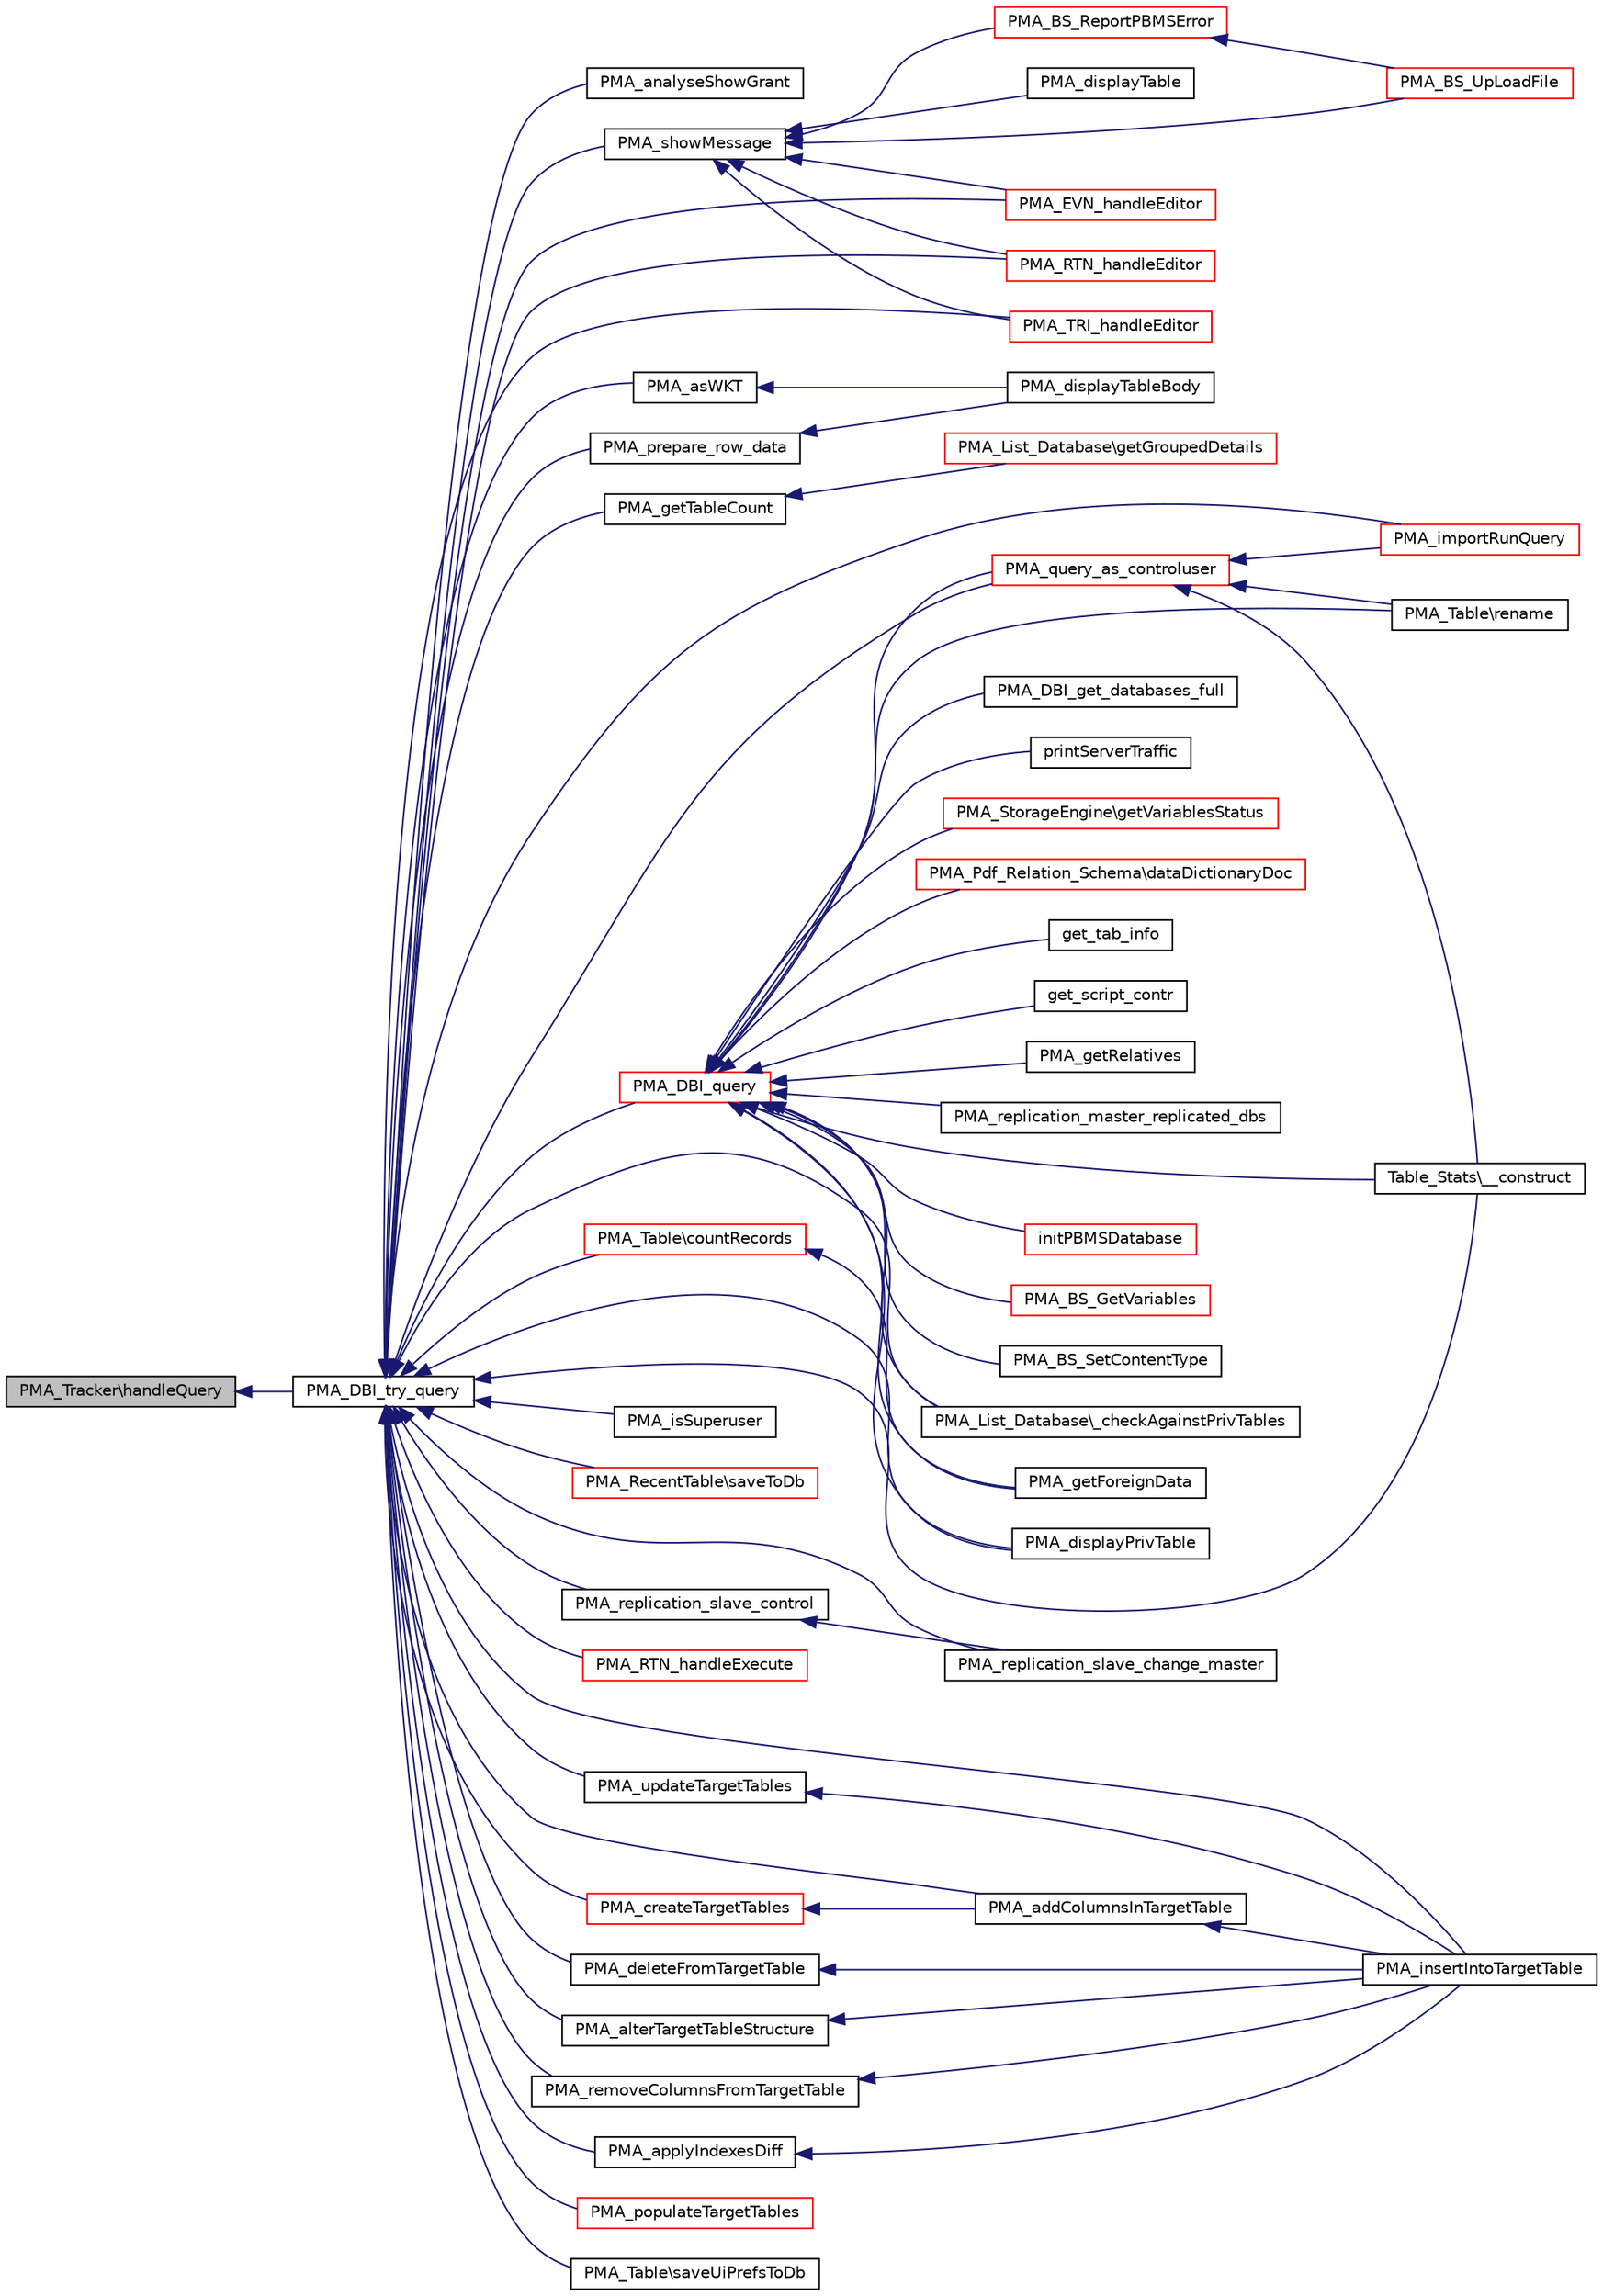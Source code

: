 digraph G
{
  edge [fontname="Helvetica",fontsize="10",labelfontname="Helvetica",labelfontsize="10"];
  node [fontname="Helvetica",fontsize="10",shape=record];
  rankdir="LR";
  Node1 [label="PMA_Tracker\\handleQuery",height=0.2,width=0.4,color="black", fillcolor="grey75", style="filled" fontcolor="black"];
  Node1 -> Node2 [dir="back",color="midnightblue",fontsize="10",style="solid",fontname="Helvetica"];
  Node2 [label="PMA_DBI_try_query",height=0.2,width=0.4,color="black", fillcolor="white", style="filled",URL="$database__interface_8lib_8php.html#af4f8622d2f5df7858e4e6ca425ac0274",tooltip="runs a query and returns the result"];
  Node2 -> Node3 [dir="back",color="midnightblue",fontsize="10",style="solid",fontname="Helvetica"];
  Node3 [label="PMA_analyseShowGrant",height=0.2,width=0.4,color="black", fillcolor="white", style="filled",URL="$check__user__privileges_8lib_8php.html#a7e5034bdb6b887bec23b89c3f5db71b2",tooltip="sets privilege information extracted from SHOW GRANTS result"];
  Node2 -> Node4 [dir="back",color="midnightblue",fontsize="10",style="solid",fontname="Helvetica"];
  Node4 [label="PMA_showMessage",height=0.2,width=0.4,color="black", fillcolor="white", style="filled",URL="$common_8lib_8php.html#ac856542e67ea0192bc0fc7fd1fb21d09",tooltip="displays the message and the query usually the message is the result of the query executed..."];
  Node4 -> Node5 [dir="back",color="midnightblue",fontsize="10",style="solid",fontname="Helvetica"];
  Node5 [label="PMA_BS_ReportPBMSError",height=0.2,width=0.4,color="red", fillcolor="white", style="filled",URL="$blobstreaming_8lib_8php.html#afd189175fc3a153d7519dc5aae546d50",tooltip="Retrieves and shows PBMS error."];
  Node5 -> Node6 [dir="back",color="midnightblue",fontsize="10",style="solid",fontname="Helvetica"];
  Node6 [label="PMA_BS_UpLoadFile",height=0.2,width=0.4,color="red", fillcolor="white", style="filled",URL="$blobstreaming_8lib_8php.html#a987ba4328adf59f089fd1bdc7b04fd32"];
  Node4 -> Node6 [dir="back",color="midnightblue",fontsize="10",style="solid",fontname="Helvetica"];
  Node4 -> Node7 [dir="back",color="midnightblue",fontsize="10",style="solid",fontname="Helvetica"];
  Node7 [label="PMA_displayTable",height=0.2,width=0.4,color="black", fillcolor="white", style="filled",URL="$display__tbl_8lib_8php.html#ab64d4328beb5bc6b0a62abfa39fb447a",tooltip="Displays a table of results returned by a SQL query."];
  Node4 -> Node8 [dir="back",color="midnightblue",fontsize="10",style="solid",fontname="Helvetica"];
  Node8 [label="PMA_EVN_handleEditor",height=0.2,width=0.4,color="red", fillcolor="white", style="filled",URL="$rte__events_8lib_8php.html#a9eb0f568d20bcb34761a1862b658d094",tooltip="Handles editor requests for adding or editing an item."];
  Node4 -> Node9 [dir="back",color="midnightblue",fontsize="10",style="solid",fontname="Helvetica"];
  Node9 [label="PMA_RTN_handleEditor",height=0.2,width=0.4,color="red", fillcolor="white", style="filled",URL="$rte__routines_8lib_8php.html#a5984f0f939595e2946293d251a03e095",tooltip="Handles editor requests for adding or editing an item."];
  Node4 -> Node10 [dir="back",color="midnightblue",fontsize="10",style="solid",fontname="Helvetica"];
  Node10 [label="PMA_TRI_handleEditor",height=0.2,width=0.4,color="red", fillcolor="white", style="filled",URL="$rte__triggers_8lib_8php.html#a1510d564284e1ac5013e2ce2a89a555a",tooltip="Handles editor requests for adding or editing an item."];
  Node2 -> Node11 [dir="back",color="midnightblue",fontsize="10",style="solid",fontname="Helvetica"];
  Node11 [label="PMA_asWKT",height=0.2,width=0.4,color="black", fillcolor="white", style="filled",URL="$common_8lib_8php.html#ac9e0806378a58d34ec2a748202ca910e",tooltip="Converts GIS data to Well Known Text format."];
  Node11 -> Node12 [dir="back",color="midnightblue",fontsize="10",style="solid",fontname="Helvetica"];
  Node12 [label="PMA_displayTableBody",height=0.2,width=0.4,color="black", fillcolor="white", style="filled",URL="$display__tbl_8lib_8php.html#a584c8e9b54e86afef57d654e60a836ed",tooltip="Displays the body of the results table."];
  Node2 -> Node13 [dir="back",color="midnightblue",fontsize="10",style="solid",fontname="Helvetica"];
  Node13 [label="PMA_getTableCount",height=0.2,width=0.4,color="black", fillcolor="white", style="filled",URL="$core_8lib_8php.html#a4838d9be03e0665744c18336272f48e0",tooltip="returns count of tables in given db"];
  Node13 -> Node14 [dir="back",color="midnightblue",fontsize="10",style="solid",fontname="Helvetica"];
  Node14 [label="PMA_List_Database\\getGroupedDetails",height=0.2,width=0.4,color="red", fillcolor="white", style="filled",URL="$classPMA__List__Database.html#a533874038525e37fa4ae22694f39fe61",tooltip="returns array with dbs grouped with extended infos"];
  Node2 -> Node15 [dir="back",color="midnightblue",fontsize="10",style="solid",fontname="Helvetica"];
  Node15 [label="PMA_DBI_query",height=0.2,width=0.4,color="red", fillcolor="white", style="filled",URL="$database__interface_8lib_8php.html#ab439cded0e18a60e731e76aa4567c089",tooltip="runs a query"];
  Node15 -> Node16 [dir="back",color="midnightblue",fontsize="10",style="solid",fontname="Helvetica"];
  Node16 [label="initPBMSDatabase",height=0.2,width=0.4,color="red", fillcolor="white", style="filled",URL="$blobstreaming_8lib_8php.html#a00d96bd6ccb9d88c559774919ba5fac3",tooltip="Initializes PBMS database."];
  Node15 -> Node17 [dir="back",color="midnightblue",fontsize="10",style="solid",fontname="Helvetica"];
  Node17 [label="PMA_BS_GetVariables",height=0.2,width=0.4,color="red", fillcolor="white", style="filled",URL="$blobstreaming_8lib_8php.html#a1c1ad70ae2918605181787b39442ad12",tooltip="returns a list of BLOBStreaming variables used by MySQL"];
  Node15 -> Node18 [dir="back",color="midnightblue",fontsize="10",style="solid",fontname="Helvetica"];
  Node18 [label="PMA_BS_SetContentType",height=0.2,width=0.4,color="black", fillcolor="white", style="filled",URL="$blobstreaming_8lib_8php.html#a1524ce4d7f48e05196319469201f1063"];
  Node15 -> Node19 [dir="back",color="midnightblue",fontsize="10",style="solid",fontname="Helvetica"];
  Node19 [label="PMA_DBI_get_databases_full",height=0.2,width=0.4,color="black", fillcolor="white", style="filled",URL="$database__interface_8lib_8php.html#a4b15b983bcb99fa22499c95a4df73c5e",tooltip="returns array with databases containing extended infos about them"];
  Node15 -> Node20 [dir="back",color="midnightblue",fontsize="10",style="solid",fontname="Helvetica"];
  Node20 [label="Table_Stats\\__construct",height=0.2,width=0.4,color="black", fillcolor="white", style="filled",URL="$classTable__Stats.html#a9434b856824f1e3edd57ef9ffe4e83bb",tooltip="The &quot;Table_Stats&quot; constructor."];
  Node15 -> Node21 [dir="back",color="midnightblue",fontsize="10",style="solid",fontname="Helvetica"];
  Node21 [label="PMA_List_Database\\_checkAgainstPrivTables",height=0.2,width=0.4,color="black", fillcolor="white", style="filled",URL="$classPMA__List__Database.html#a08842f1c00c48f46cd7a9cec0883868f",tooltip="this is just a backup, if all is fine this can be deleted later"];
  Node15 -> Node22 [dir="back",color="midnightblue",fontsize="10",style="solid",fontname="Helvetica"];
  Node22 [label="PMA_Pdf_Relation_Schema\\dataDictionaryDoc",height=0.2,width=0.4,color="red", fillcolor="white", style="filled",URL="$classPMA__Pdf__Relation__Schema.html#a38d2ab67dfa62392e8de96f0b970ec73"];
  Node15 -> Node23 [dir="back",color="midnightblue",fontsize="10",style="solid",fontname="Helvetica"];
  Node23 [label="get_tab_info",height=0.2,width=0.4,color="black", fillcolor="white", style="filled",URL="$pmd__common_8php.html#a6fd09d8875ac4f09f8d60e91c66711c5",tooltip="retrieves table column info"];
  Node15 -> Node24 [dir="back",color="midnightblue",fontsize="10",style="solid",fontname="Helvetica"];
  Node24 [label="get_script_contr",height=0.2,width=0.4,color="black", fillcolor="white", style="filled",URL="$pmd__common_8php.html#a32ba95a5c7b876a678b15067b6c003fc",tooltip="returns JavaScript code for intializing vars"];
  Node15 -> Node25 [dir="back",color="midnightblue",fontsize="10",style="solid",fontname="Helvetica"];
  Node25 [label="PMA_query_as_controluser",height=0.2,width=0.4,color="red", fillcolor="white", style="filled",URL="$relation_8lib_8php.html#ab6d57b38824545d660dcfcd4c864a177",tooltip="Executes a query as controluser if possible, otherwise as normal user."];
  Node25 -> Node20 [dir="back",color="midnightblue",fontsize="10",style="solid",fontname="Helvetica"];
  Node25 -> Node26 [dir="back",color="midnightblue",fontsize="10",style="solid",fontname="Helvetica"];
  Node26 [label="PMA_importRunQuery",height=0.2,width=0.4,color="red", fillcolor="white", style="filled",URL="$import_8lib_8php.html#a9893da01720eb7c0e987a33b4f3054f0",tooltip="Runs query inside import buffer."];
  Node25 -> Node27 [dir="back",color="midnightblue",fontsize="10",style="solid",fontname="Helvetica"];
  Node27 [label="PMA_Table\\rename",height=0.2,width=0.4,color="black", fillcolor="white", style="filled",URL="$classPMA__Table.html#a3ca6ed1ed1646799aa43a7ae9612b739",tooltip="renames table"];
  Node15 -> Node28 [dir="back",color="midnightblue",fontsize="10",style="solid",fontname="Helvetica"];
  Node28 [label="PMA_getForeignData",height=0.2,width=0.4,color="black", fillcolor="white", style="filled",URL="$relation_8lib_8php.html#a3d88adc7fba312fe26b3ef82225a5fdd",tooltip="Gets foreign keys in preparation for a drop-down selector."];
  Node15 -> Node29 [dir="back",color="midnightblue",fontsize="10",style="solid",fontname="Helvetica"];
  Node29 [label="PMA_getRelatives",height=0.2,width=0.4,color="black", fillcolor="white", style="filled",URL="$relation_8lib_8php.html#a72a8be8808efce25ad524b9f28fe4625",tooltip="Finds all related tables."];
  Node15 -> Node30 [dir="back",color="midnightblue",fontsize="10",style="solid",fontname="Helvetica"];
  Node30 [label="PMA_replication_master_replicated_dbs",height=0.2,width=0.4,color="black", fillcolor="white", style="filled",URL="$replication_8inc_8php.html#a1cf2dc832340ebe981fd5bcb492b1b76",tooltip="Get list of replicated databases on master server."];
  Node15 -> Node31 [dir="back",color="midnightblue",fontsize="10",style="solid",fontname="Helvetica"];
  Node31 [label="PMA_displayPrivTable",height=0.2,width=0.4,color="black", fillcolor="white", style="filled",URL="$server__privileges_8php.html#a1fba97ee0994c3e0dc4f5793d66ea515",tooltip="Displays the privileges form table."];
  Node15 -> Node32 [dir="back",color="midnightblue",fontsize="10",style="solid",fontname="Helvetica"];
  Node32 [label="printServerTraffic",height=0.2,width=0.4,color="black", fillcolor="white", style="filled",URL="$server__status_8php.html#abfe999235a56a874471934cd49e1598d"];
  Node15 -> Node33 [dir="back",color="midnightblue",fontsize="10",style="solid",fontname="Helvetica"];
  Node33 [label="PMA_StorageEngine\\getVariablesStatus",height=0.2,width=0.4,color="red", fillcolor="white", style="filled",URL="$classPMA__StorageEngine.html#a6a1fd75e8900b993c5da16ab45495f9d",tooltip="returns array with detailed info about engine specific server variables"];
  Node15 -> Node27 [dir="back",color="midnightblue",fontsize="10",style="solid",fontname="Helvetica"];
  Node2 -> Node34 [dir="back",color="midnightblue",fontsize="10",style="solid",fontname="Helvetica"];
  Node34 [label="PMA_isSuperuser",height=0.2,width=0.4,color="black", fillcolor="white", style="filled",URL="$database__interface_8lib_8php.html#a8625f640d7f62aa247791803ac9ab54b",tooltip="returns true (int &gt; 0) if current user is superuser otherwise 0"];
  Node2 -> Node20 [dir="back",color="midnightblue",fontsize="10",style="solid",fontname="Helvetica"];
  Node2 -> Node35 [dir="back",color="midnightblue",fontsize="10",style="solid",fontname="Helvetica"];
  Node35 [label="PMA_prepare_row_data",height=0.2,width=0.4,color="black", fillcolor="white", style="filled",URL="$display__tbl_8lib_8php.html#a6ed2d818c168866b38b4b2486ddf66fd",tooltip="Prepares the displayable content of a data cell in Browse mode, taking into account foreign key descr..."];
  Node35 -> Node12 [dir="back",color="midnightblue",fontsize="10",style="solid",fontname="Helvetica"];
  Node2 -> Node26 [dir="back",color="midnightblue",fontsize="10",style="solid",fontname="Helvetica"];
  Node2 -> Node21 [dir="back",color="midnightblue",fontsize="10",style="solid",fontname="Helvetica"];
  Node2 -> Node36 [dir="back",color="midnightblue",fontsize="10",style="solid",fontname="Helvetica"];
  Node36 [label="PMA_RecentTable\\saveToDb",height=0.2,width=0.4,color="red", fillcolor="white", style="filled",URL="$classPMA__RecentTable.html#a979442e04a8a79dd23e2fda2a69bda6f",tooltip="Save recent tables into phpMyAdmin database."];
  Node2 -> Node25 [dir="back",color="midnightblue",fontsize="10",style="solid",fontname="Helvetica"];
  Node2 -> Node37 [dir="back",color="midnightblue",fontsize="10",style="solid",fontname="Helvetica"];
  Node37 [label="PMA_replication_slave_control",height=0.2,width=0.4,color="black", fillcolor="white", style="filled",URL="$replication_8inc_8php.html#ab6d6043762c06ebed4f8da8c94d86562"];
  Node37 -> Node38 [dir="back",color="midnightblue",fontsize="10",style="solid",fontname="Helvetica"];
  Node38 [label="PMA_replication_slave_change_master",height=0.2,width=0.4,color="black", fillcolor="white", style="filled",URL="$replication_8inc_8php.html#a0f303959e893d178b9ae46ebdeea765d"];
  Node2 -> Node38 [dir="back",color="midnightblue",fontsize="10",style="solid",fontname="Helvetica"];
  Node2 -> Node8 [dir="back",color="midnightblue",fontsize="10",style="solid",fontname="Helvetica"];
  Node2 -> Node9 [dir="back",color="midnightblue",fontsize="10",style="solid",fontname="Helvetica"];
  Node2 -> Node39 [dir="back",color="midnightblue",fontsize="10",style="solid",fontname="Helvetica"];
  Node39 [label="PMA_RTN_handleExecute",height=0.2,width=0.4,color="red", fillcolor="white", style="filled",URL="$rte__routines_8lib_8php.html#ac32716fc36f9d698b0469448d389f417",tooltip="Handles requests for executing a routine."];
  Node2 -> Node10 [dir="back",color="midnightblue",fontsize="10",style="solid",fontname="Helvetica"];
  Node2 -> Node31 [dir="back",color="midnightblue",fontsize="10",style="solid",fontname="Helvetica"];
  Node2 -> Node40 [dir="back",color="midnightblue",fontsize="10",style="solid",fontname="Helvetica"];
  Node40 [label="PMA_updateTargetTables",height=0.2,width=0.4,color="black", fillcolor="white", style="filled",URL="$server__synchronize_8lib_8php.html#a82133d47b80c3e98d166b7c28b5f0bce",tooltip="PMA_updateTargetTables() sets the updated field values to target table rows using $update_array[$matc..."];
  Node40 -> Node41 [dir="back",color="midnightblue",fontsize="10",style="solid",fontname="Helvetica"];
  Node41 [label="PMA_insertIntoTargetTable",height=0.2,width=0.4,color="black", fillcolor="white", style="filled",URL="$server__synchronize_8lib_8php.html#a27dcf755e8f0df800b73b73ec72994a1",tooltip="PMA_insertIntoTargetTable() inserts missing rows in the target table using $array_insert[$matching_ta..."];
  Node2 -> Node41 [dir="back",color="midnightblue",fontsize="10",style="solid",fontname="Helvetica"];
  Node2 -> Node42 [dir="back",color="midnightblue",fontsize="10",style="solid",fontname="Helvetica"];
  Node42 [label="PMA_createTargetTables",height=0.2,width=0.4,color="red", fillcolor="white", style="filled",URL="$server__synchronize_8lib_8php.html#a59792a6539f1f3a6550ceef0483d83cd",tooltip="PMA_createTargetTables() Create the missing table $uncommon_table in target database."];
  Node42 -> Node43 [dir="back",color="midnightblue",fontsize="10",style="solid",fontname="Helvetica"];
  Node43 [label="PMA_addColumnsInTargetTable",height=0.2,width=0.4,color="black", fillcolor="white", style="filled",URL="$server__synchronize_8lib_8php.html#acc836d4dffd0c7f1acb996fc82965425",tooltip="PMA_addColumnsInTargetTable() adds column that are present in source table but not in target table..."];
  Node43 -> Node41 [dir="back",color="midnightblue",fontsize="10",style="solid",fontname="Helvetica"];
  Node2 -> Node44 [dir="back",color="midnightblue",fontsize="10",style="solid",fontname="Helvetica"];
  Node44 [label="PMA_populateTargetTables",height=0.2,width=0.4,color="red", fillcolor="white", style="filled",URL="$server__synchronize_8lib_8php.html#afe128b4b8a227082f9d7f02bc8fe34d9",tooltip="PMA_populateTargetTables() inserts data into uncommon tables after they have been created..."];
  Node2 -> Node45 [dir="back",color="midnightblue",fontsize="10",style="solid",fontname="Helvetica"];
  Node45 [label="PMA_deleteFromTargetTable",height=0.2,width=0.4,color="black", fillcolor="white", style="filled",URL="$server__synchronize_8lib_8php.html#a22cac51b7cb0d7c43230140e448e48b2",tooltip="PMA_deleteFromTargetTable() delete rows from target table."];
  Node45 -> Node41 [dir="back",color="midnightblue",fontsize="10",style="solid",fontname="Helvetica"];
  Node2 -> Node43 [dir="back",color="midnightblue",fontsize="10",style="solid",fontname="Helvetica"];
  Node2 -> Node46 [dir="back",color="midnightblue",fontsize="10",style="solid",fontname="Helvetica"];
  Node46 [label="PMA_alterTargetTableStructure",height=0.2,width=0.4,color="black", fillcolor="white", style="filled",URL="$server__synchronize_8lib_8php.html#a66db5389a177616f363447c1368a2b3f",tooltip="PMA_alterTargetTableStructure() alters structure of the target table using $alter_str_array."];
  Node46 -> Node41 [dir="back",color="midnightblue",fontsize="10",style="solid",fontname="Helvetica"];
  Node2 -> Node47 [dir="back",color="midnightblue",fontsize="10",style="solid",fontname="Helvetica"];
  Node47 [label="PMA_removeColumnsFromTargetTable",height=0.2,width=0.4,color="black", fillcolor="white", style="filled",URL="$server__synchronize_8lib_8php.html#ab450f188d84af8c4d90aa4fa5a0f969e",tooltip="PMA_removeColumnsFromTargetTable() removes the columns which are present in target table but not in s..."];
  Node47 -> Node41 [dir="back",color="midnightblue",fontsize="10",style="solid",fontname="Helvetica"];
  Node2 -> Node48 [dir="back",color="midnightblue",fontsize="10",style="solid",fontname="Helvetica"];
  Node48 [label="PMA_applyIndexesDiff",height=0.2,width=0.4,color="black", fillcolor="white", style="filled",URL="$server__synchronize_8lib_8php.html#aa6cfff40b30a68f864f84c0432d2c815",tooltip="PMA_applyIndexesDiff() create indexes, alters indexes and remove indexes."];
  Node48 -> Node41 [dir="back",color="midnightblue",fontsize="10",style="solid",fontname="Helvetica"];
  Node2 -> Node49 [dir="back",color="midnightblue",fontsize="10",style="solid",fontname="Helvetica"];
  Node49 [label="PMA_Table\\countRecords",height=0.2,width=0.4,color="red", fillcolor="white", style="filled",URL="$classPMA__Table.html#af4c743afaabb1e05e2336e1307ec2df3",tooltip="Counts and returns (or displays) the number of records in a table."];
  Node49 -> Node28 [dir="back",color="midnightblue",fontsize="10",style="solid",fontname="Helvetica"];
  Node2 -> Node50 [dir="back",color="midnightblue",fontsize="10",style="solid",fontname="Helvetica"];
  Node50 [label="PMA_Table\\saveUiPrefsToDb",height=0.2,width=0.4,color="black", fillcolor="white", style="filled",URL="$classPMA__Table.html#af43691e54564ecb0d9006cb05099032b",tooltip="Save this table&#39;s UI preferences into phpMyAdmin database."];
}
